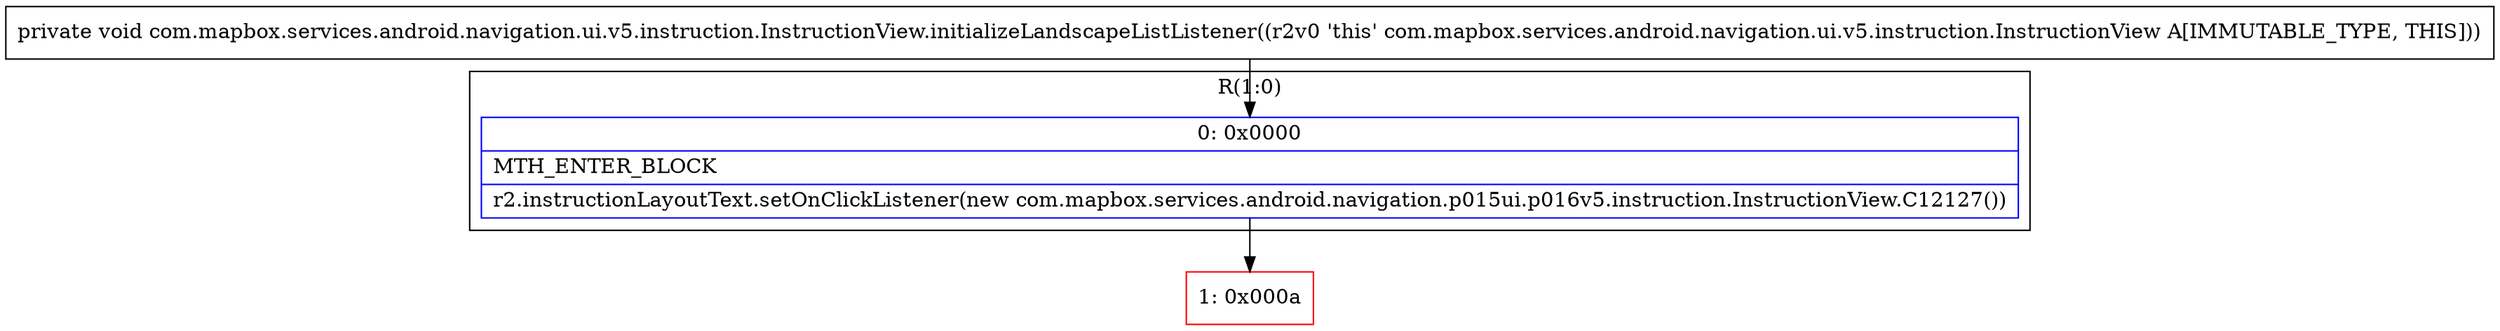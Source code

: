 digraph "CFG forcom.mapbox.services.android.navigation.ui.v5.instruction.InstructionView.initializeLandscapeListListener()V" {
subgraph cluster_Region_1966288279 {
label = "R(1:0)";
node [shape=record,color=blue];
Node_0 [shape=record,label="{0\:\ 0x0000|MTH_ENTER_BLOCK\l|r2.instructionLayoutText.setOnClickListener(new com.mapbox.services.android.navigation.p015ui.p016v5.instruction.InstructionView.C12127())\l}"];
}
Node_1 [shape=record,color=red,label="{1\:\ 0x000a}"];
MethodNode[shape=record,label="{private void com.mapbox.services.android.navigation.ui.v5.instruction.InstructionView.initializeLandscapeListListener((r2v0 'this' com.mapbox.services.android.navigation.ui.v5.instruction.InstructionView A[IMMUTABLE_TYPE, THIS])) }"];
MethodNode -> Node_0;
Node_0 -> Node_1;
}

